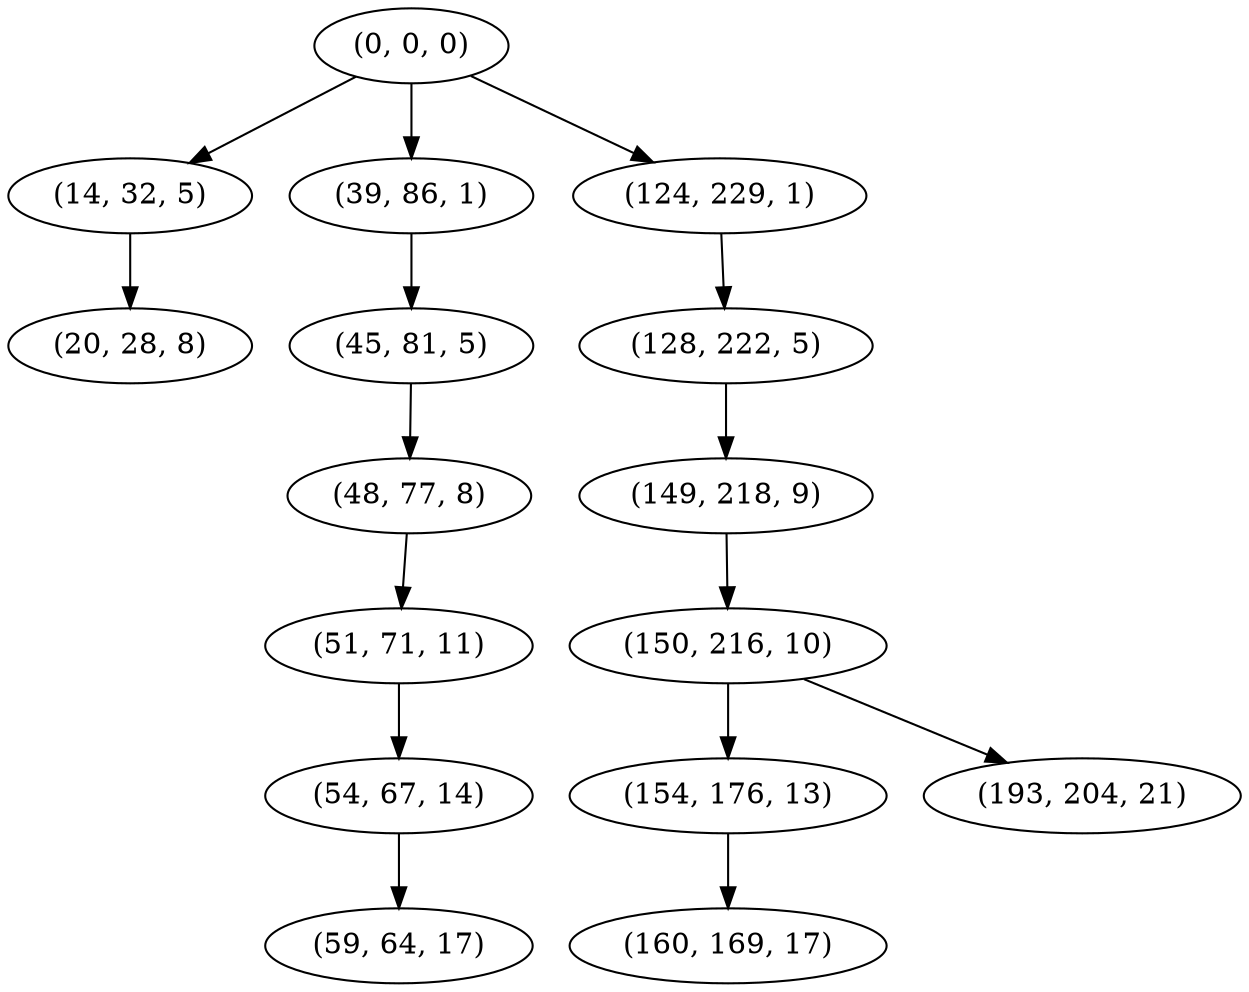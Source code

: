 digraph tree {
    "(0, 0, 0)";
    "(14, 32, 5)";
    "(20, 28, 8)";
    "(39, 86, 1)";
    "(45, 81, 5)";
    "(48, 77, 8)";
    "(51, 71, 11)";
    "(54, 67, 14)";
    "(59, 64, 17)";
    "(124, 229, 1)";
    "(128, 222, 5)";
    "(149, 218, 9)";
    "(150, 216, 10)";
    "(154, 176, 13)";
    "(160, 169, 17)";
    "(193, 204, 21)";
    "(0, 0, 0)" -> "(14, 32, 5)";
    "(0, 0, 0)" -> "(39, 86, 1)";
    "(0, 0, 0)" -> "(124, 229, 1)";
    "(14, 32, 5)" -> "(20, 28, 8)";
    "(39, 86, 1)" -> "(45, 81, 5)";
    "(45, 81, 5)" -> "(48, 77, 8)";
    "(48, 77, 8)" -> "(51, 71, 11)";
    "(51, 71, 11)" -> "(54, 67, 14)";
    "(54, 67, 14)" -> "(59, 64, 17)";
    "(124, 229, 1)" -> "(128, 222, 5)";
    "(128, 222, 5)" -> "(149, 218, 9)";
    "(149, 218, 9)" -> "(150, 216, 10)";
    "(150, 216, 10)" -> "(154, 176, 13)";
    "(150, 216, 10)" -> "(193, 204, 21)";
    "(154, 176, 13)" -> "(160, 169, 17)";
}
